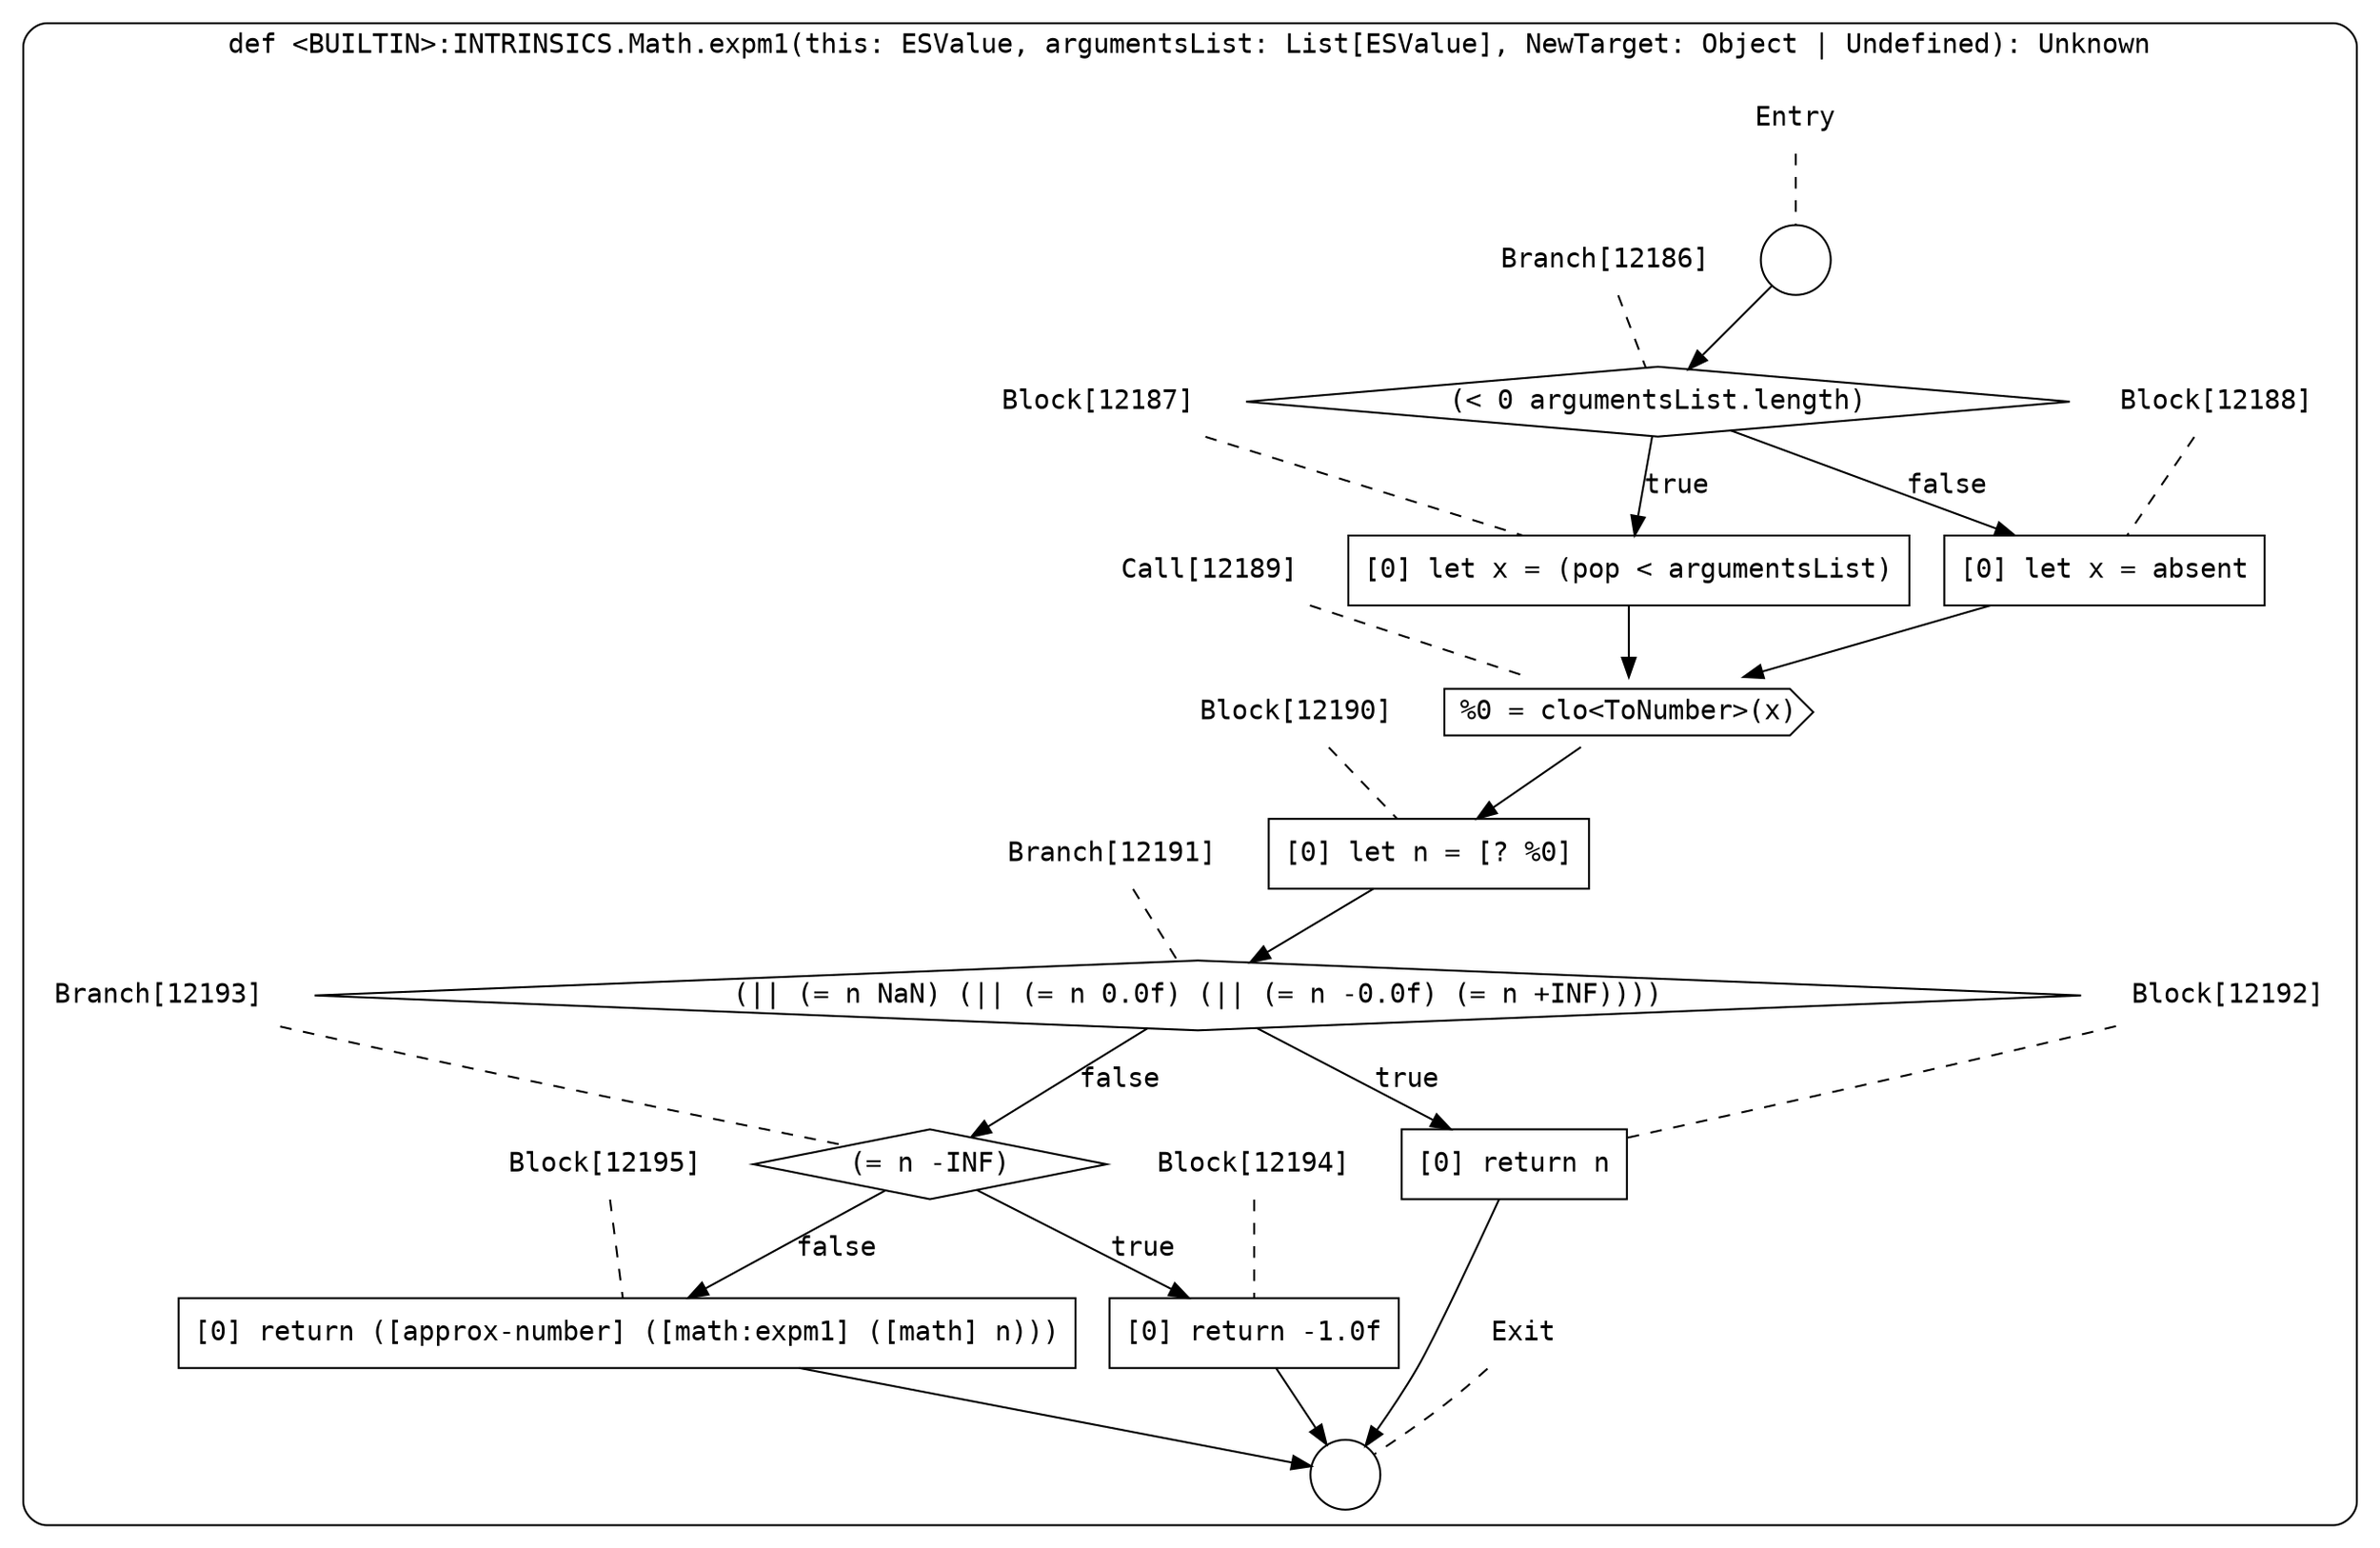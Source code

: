 digraph {
  graph [fontname = "Consolas"]
  node [fontname = "Consolas"]
  edge [fontname = "Consolas"]
  subgraph cluster2090 {
    label = "def <BUILTIN>:INTRINSICS.Math.expm1(this: ESValue, argumentsList: List[ESValue], NewTarget: Object | Undefined): Unknown"
    style = rounded
    cluster2090_entry_name [shape=none, label=<<font color="black">Entry</font>>]
    cluster2090_entry_name -> cluster2090_entry [arrowhead=none, color="black", style=dashed]
    cluster2090_entry [shape=circle label=" " color="black" fillcolor="white" style=filled]
    cluster2090_entry -> node12186 [color="black"]
    cluster2090_exit_name [shape=none, label=<<font color="black">Exit</font>>]
    cluster2090_exit_name -> cluster2090_exit [arrowhead=none, color="black", style=dashed]
    cluster2090_exit [shape=circle label=" " color="black" fillcolor="white" style=filled]
    node12186_name [shape=none, label=<<font color="black">Branch[12186]</font>>]
    node12186_name -> node12186 [arrowhead=none, color="black", style=dashed]
    node12186 [shape=diamond, label=<<font color="black">(&lt; 0 argumentsList.length)</font>> color="black" fillcolor="white", style=filled]
    node12186 -> node12187 [label=<<font color="black">true</font>> color="black"]
    node12186 -> node12188 [label=<<font color="black">false</font>> color="black"]
    node12187_name [shape=none, label=<<font color="black">Block[12187]</font>>]
    node12187_name -> node12187 [arrowhead=none, color="black", style=dashed]
    node12187 [shape=box, label=<<font color="black">[0] let x = (pop &lt; argumentsList)<BR ALIGN="LEFT"/></font>> color="black" fillcolor="white", style=filled]
    node12187 -> node12189 [color="black"]
    node12188_name [shape=none, label=<<font color="black">Block[12188]</font>>]
    node12188_name -> node12188 [arrowhead=none, color="black", style=dashed]
    node12188 [shape=box, label=<<font color="black">[0] let x = absent<BR ALIGN="LEFT"/></font>> color="black" fillcolor="white", style=filled]
    node12188 -> node12189 [color="black"]
    node12189_name [shape=none, label=<<font color="black">Call[12189]</font>>]
    node12189_name -> node12189 [arrowhead=none, color="black", style=dashed]
    node12189 [shape=cds, label=<<font color="black">%0 = clo&lt;ToNumber&gt;(x)</font>> color="black" fillcolor="white", style=filled]
    node12189 -> node12190 [color="black"]
    node12190_name [shape=none, label=<<font color="black">Block[12190]</font>>]
    node12190_name -> node12190 [arrowhead=none, color="black", style=dashed]
    node12190 [shape=box, label=<<font color="black">[0] let n = [? %0]<BR ALIGN="LEFT"/></font>> color="black" fillcolor="white", style=filled]
    node12190 -> node12191 [color="black"]
    node12191_name [shape=none, label=<<font color="black">Branch[12191]</font>>]
    node12191_name -> node12191 [arrowhead=none, color="black", style=dashed]
    node12191 [shape=diamond, label=<<font color="black">(|| (= n NaN) (|| (= n 0.0f) (|| (= n -0.0f) (= n +INF))))</font>> color="black" fillcolor="white", style=filled]
    node12191 -> node12192 [label=<<font color="black">true</font>> color="black"]
    node12191 -> node12193 [label=<<font color="black">false</font>> color="black"]
    node12192_name [shape=none, label=<<font color="black">Block[12192]</font>>]
    node12192_name -> node12192 [arrowhead=none, color="black", style=dashed]
    node12192 [shape=box, label=<<font color="black">[0] return n<BR ALIGN="LEFT"/></font>> color="black" fillcolor="white", style=filled]
    node12192 -> cluster2090_exit [color="black"]
    node12193_name [shape=none, label=<<font color="black">Branch[12193]</font>>]
    node12193_name -> node12193 [arrowhead=none, color="black", style=dashed]
    node12193 [shape=diamond, label=<<font color="black">(= n -INF)</font>> color="black" fillcolor="white", style=filled]
    node12193 -> node12194 [label=<<font color="black">true</font>> color="black"]
    node12193 -> node12195 [label=<<font color="black">false</font>> color="black"]
    node12194_name [shape=none, label=<<font color="black">Block[12194]</font>>]
    node12194_name -> node12194 [arrowhead=none, color="black", style=dashed]
    node12194 [shape=box, label=<<font color="black">[0] return -1.0f<BR ALIGN="LEFT"/></font>> color="black" fillcolor="white", style=filled]
    node12194 -> cluster2090_exit [color="black"]
    node12195_name [shape=none, label=<<font color="black">Block[12195]</font>>]
    node12195_name -> node12195 [arrowhead=none, color="black", style=dashed]
    node12195 [shape=box, label=<<font color="black">[0] return ([approx-number] ([math:expm1] ([math] n)))<BR ALIGN="LEFT"/></font>> color="black" fillcolor="white", style=filled]
    node12195 -> cluster2090_exit [color="black"]
  }
}